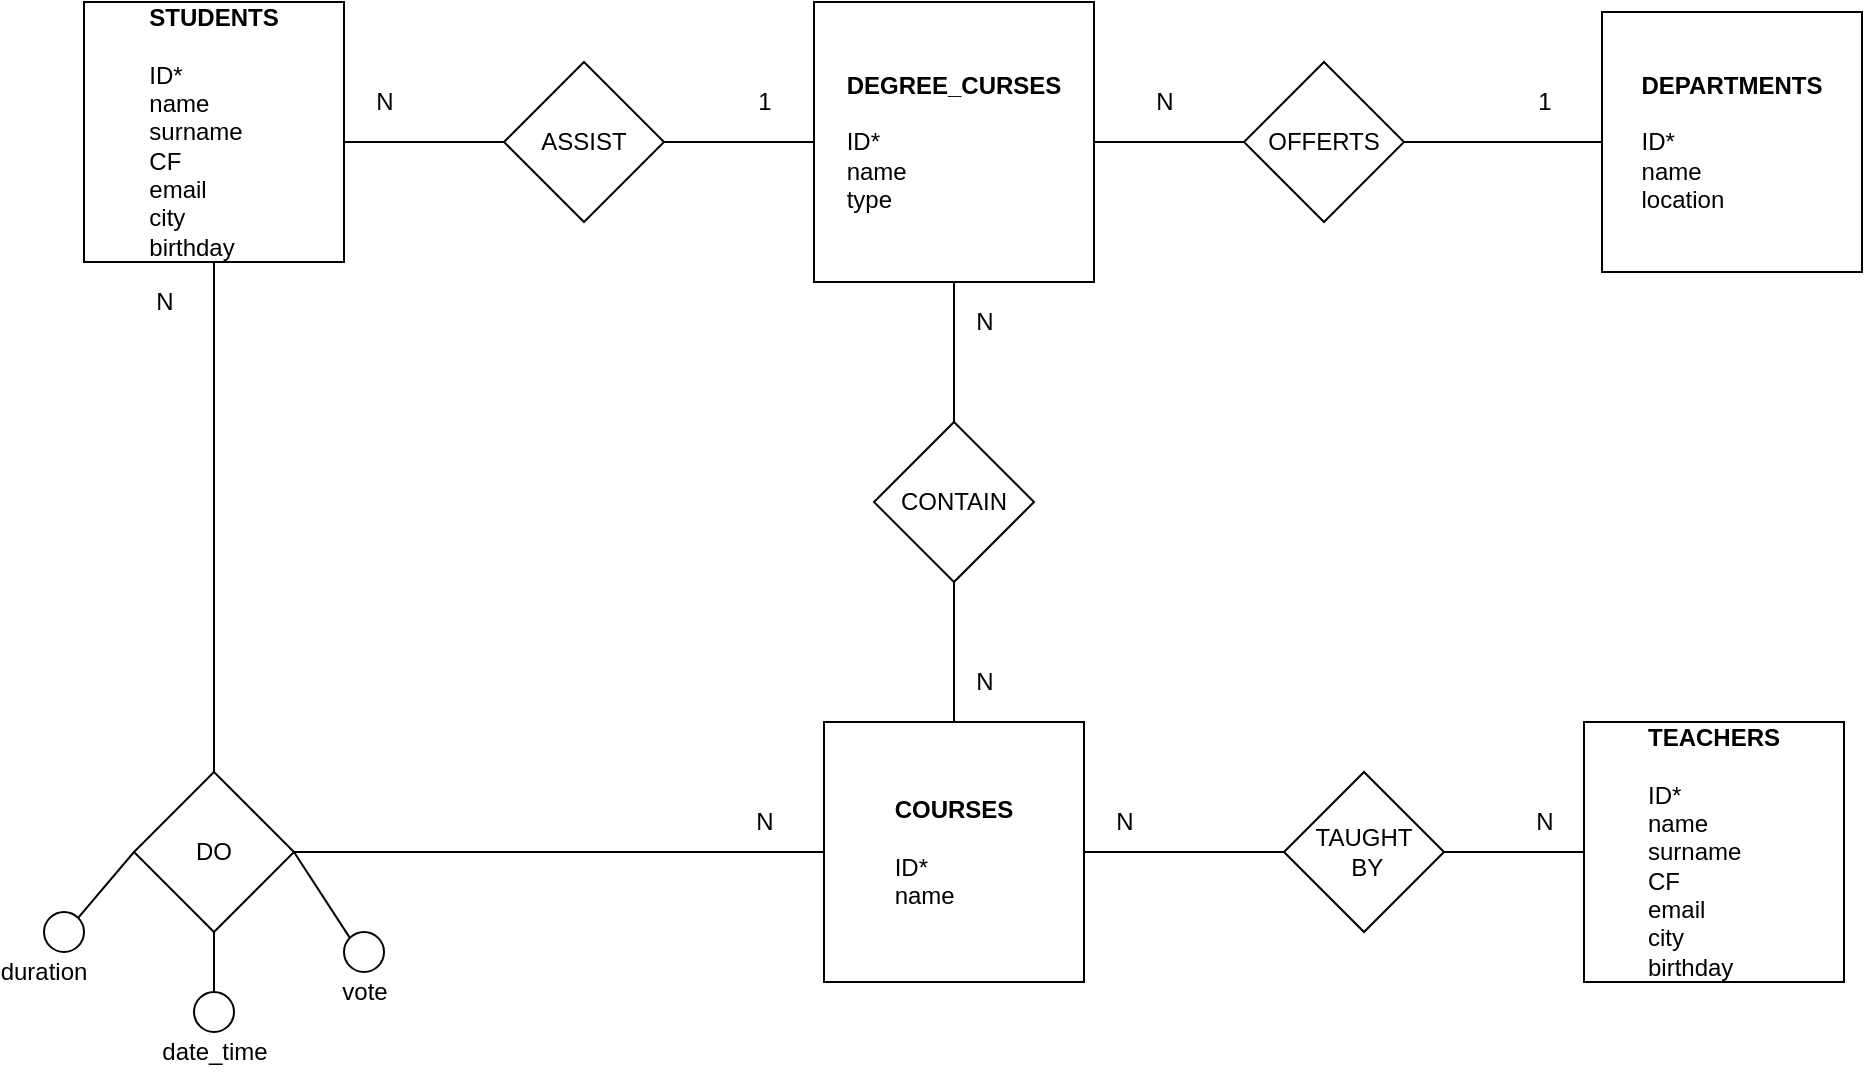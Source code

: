 <mxfile version="14.6.11" type="device"><diagram id="Xtw8KtRMtHBU2asm6yaq" name="Page-1"><mxGraphModel dx="1346" dy="673" grid="1" gridSize="10" guides="1" tooltips="1" connect="1" arrows="1" fold="1" page="0" pageScale="1" pageWidth="827" pageHeight="1169" math="0" shadow="0"><root><mxCell id="0"/><mxCell id="1" parent="0"/><mxCell id="bzFNOdga5vGbDlD89OhY-1" value="&lt;b&gt;DEGREE_CURSES&lt;/b&gt;&lt;br&gt;&lt;br&gt;&lt;div style=&quot;text-align: left&quot;&gt;ID*&lt;/div&gt;&lt;div style=&quot;text-align: left&quot;&gt;name&lt;/div&gt;&lt;div style=&quot;text-align: left&quot;&gt;type&lt;/div&gt;" style="whiteSpace=wrap;html=1;aspect=fixed;" vertex="1" parent="1"><mxGeometry x="45" y="30" width="140" height="140" as="geometry"/></mxCell><mxCell id="bzFNOdga5vGbDlD89OhY-4" value="" style="endArrow=none;html=1;entryX=0.5;entryY=1;entryDx=0;entryDy=0;" edge="1" parent="1" source="bzFNOdga5vGbDlD89OhY-7" target="bzFNOdga5vGbDlD89OhY-1"><mxGeometry width="50" height="50" relative="1" as="geometry"><mxPoint x="375" y="250" as="sourcePoint"/><mxPoint x="460" y="340" as="targetPoint"/></mxGeometry></mxCell><mxCell id="bzFNOdga5vGbDlD89OhY-7" value="CONTAIN" style="rhombus;whiteSpace=wrap;html=1;" vertex="1" parent="1"><mxGeometry x="75" y="240" width="80" height="80" as="geometry"/></mxCell><mxCell id="bzFNOdga5vGbDlD89OhY-8" value="" style="endArrow=none;html=1;entryX=0.5;entryY=1;entryDx=0;entryDy=0;exitX=0.5;exitY=0;exitDx=0;exitDy=0;" edge="1" parent="1" source="bzFNOdga5vGbDlD89OhY-10" target="bzFNOdga5vGbDlD89OhY-7"><mxGeometry width="50" height="50" relative="1" as="geometry"><mxPoint x="374" y="370" as="sourcePoint"/><mxPoint x="380" y="290" as="targetPoint"/></mxGeometry></mxCell><mxCell id="bzFNOdga5vGbDlD89OhY-10" value="&lt;b&gt;COURSES&lt;/b&gt;&lt;br&gt;&lt;br&gt;&lt;div style=&quot;text-align: left&quot;&gt;ID*&lt;/div&gt;&lt;div style=&quot;text-align: left&quot;&gt;name&lt;/div&gt;" style="whiteSpace=wrap;html=1;aspect=fixed;" vertex="1" parent="1"><mxGeometry x="50" y="390" width="130" height="130" as="geometry"/></mxCell><mxCell id="bzFNOdga5vGbDlD89OhY-14" value="&lt;b&gt;TEACHERS&lt;br&gt;&lt;/b&gt;&lt;br&gt;&lt;div style=&quot;text-align: left&quot;&gt;ID*&lt;/div&gt;&lt;div style=&quot;text-align: left&quot;&gt;&lt;div&gt;name&lt;/div&gt;&lt;div&gt;surname&lt;/div&gt;&lt;div&gt;CF&lt;/div&gt;&lt;div&gt;email&lt;/div&gt;&lt;div&gt;city&lt;/div&gt;&lt;div&gt;birthday&lt;/div&gt;&lt;/div&gt;" style="whiteSpace=wrap;html=1;aspect=fixed;" vertex="1" parent="1"><mxGeometry x="430" y="390" width="130" height="130" as="geometry"/></mxCell><mxCell id="bzFNOdga5vGbDlD89OhY-15" value="" style="endArrow=none;html=1;entryX=1;entryY=0.5;entryDx=0;entryDy=0;" edge="1" parent="1" target="bzFNOdga5vGbDlD89OhY-1"><mxGeometry width="50" height="50" relative="1" as="geometry"><mxPoint x="260" y="100" as="sourcePoint"/><mxPoint x="460" y="270" as="targetPoint"/></mxGeometry></mxCell><mxCell id="bzFNOdga5vGbDlD89OhY-17" value="&lt;b&gt;DEPARTMENTS&lt;/b&gt;&lt;br&gt;&lt;br&gt;&lt;div style=&quot;text-align: left&quot;&gt;ID*&lt;/div&gt;&lt;div style=&quot;text-align: left&quot;&gt;name&lt;/div&gt;&lt;div style=&quot;text-align: left&quot;&gt;location&lt;/div&gt;" style="whiteSpace=wrap;html=1;aspect=fixed;" vertex="1" parent="1"><mxGeometry x="439" y="35" width="130" height="130" as="geometry"/></mxCell><mxCell id="bzFNOdga5vGbDlD89OhY-18" value="OFFERTS&lt;br&gt;" style="rhombus;whiteSpace=wrap;html=1;" vertex="1" parent="1"><mxGeometry x="260" y="60" width="80" height="80" as="geometry"/></mxCell><mxCell id="bzFNOdga5vGbDlD89OhY-19" value="" style="endArrow=none;html=1;entryX=1;entryY=0.5;entryDx=0;entryDy=0;exitX=0;exitY=0.5;exitDx=0;exitDy=0;" edge="1" parent="1" source="bzFNOdga5vGbDlD89OhY-17" target="bzFNOdga5vGbDlD89OhY-18"><mxGeometry width="50" height="50" relative="1" as="geometry"><mxPoint x="410" y="360" as="sourcePoint"/><mxPoint x="460" y="310" as="targetPoint"/></mxGeometry></mxCell><mxCell id="bzFNOdga5vGbDlD89OhY-20" value="" style="endArrow=none;html=1;entryX=1;entryY=0.5;entryDx=0;entryDy=0;" edge="1" parent="1" target="bzFNOdga5vGbDlD89OhY-10"><mxGeometry width="50" height="50" relative="1" as="geometry"><mxPoint x="280" y="455" as="sourcePoint"/><mxPoint x="460" y="580" as="targetPoint"/></mxGeometry></mxCell><mxCell id="bzFNOdga5vGbDlD89OhY-21" value="&lt;div&gt;TAUGHT&lt;/div&gt;&lt;div&gt;&amp;nbsp;BY&lt;/div&gt;" style="rhombus;whiteSpace=wrap;html=1;" vertex="1" parent="1"><mxGeometry x="280" y="415" width="80" height="80" as="geometry"/></mxCell><mxCell id="bzFNOdga5vGbDlD89OhY-22" value="" style="endArrow=none;html=1;exitX=1;exitY=0.5;exitDx=0;exitDy=0;entryX=0;entryY=0.5;entryDx=0;entryDy=0;" edge="1" parent="1" source="bzFNOdga5vGbDlD89OhY-21" target="bzFNOdga5vGbDlD89OhY-14"><mxGeometry width="50" height="50" relative="1" as="geometry"><mxPoint x="360" y="460" as="sourcePoint"/><mxPoint x="410" y="410" as="targetPoint"/></mxGeometry></mxCell><mxCell id="bzFNOdga5vGbDlD89OhY-24" value="" style="endArrow=none;html=1;entryX=0;entryY=0.5;entryDx=0;entryDy=0;" edge="1" parent="1" target="bzFNOdga5vGbDlD89OhY-1"><mxGeometry width="50" height="50" relative="1" as="geometry"><mxPoint x="-40" y="100" as="sourcePoint"/><mxPoint x="130" y="160" as="targetPoint"/></mxGeometry></mxCell><mxCell id="bzFNOdga5vGbDlD89OhY-25" value="ASSIST" style="rhombus;whiteSpace=wrap;html=1;" vertex="1" parent="1"><mxGeometry x="-110" y="60" width="80" height="80" as="geometry"/></mxCell><mxCell id="bzFNOdga5vGbDlD89OhY-26" value="" style="endArrow=none;html=1;entryX=0;entryY=0.5;entryDx=0;entryDy=0;" edge="1" parent="1" target="bzFNOdga5vGbDlD89OhY-25"><mxGeometry width="50" height="50" relative="1" as="geometry"><mxPoint x="-190" y="100" as="sourcePoint"/><mxPoint x="130" y="160" as="targetPoint"/></mxGeometry></mxCell><mxCell id="bzFNOdga5vGbDlD89OhY-27" value="&lt;b&gt;STUDENTS&lt;br&gt;&lt;/b&gt;&lt;br&gt;&lt;div style=&quot;text-align: left&quot;&gt;ID*&lt;/div&gt;&lt;div style=&quot;text-align: left&quot;&gt;name&lt;/div&gt;&lt;div style=&quot;text-align: left&quot;&gt;surname&lt;/div&gt;&lt;div style=&quot;text-align: left&quot;&gt;CF&lt;/div&gt;&lt;div style=&quot;text-align: left&quot;&gt;email&lt;/div&gt;&lt;div style=&quot;text-align: left&quot;&gt;city&lt;/div&gt;&lt;div style=&quot;text-align: left&quot;&gt;birthday&lt;/div&gt;" style="whiteSpace=wrap;html=1;aspect=fixed;" vertex="1" parent="1"><mxGeometry x="-320" y="30" width="130" height="130" as="geometry"/></mxCell><mxCell id="bzFNOdga5vGbDlD89OhY-29" value="" style="endArrow=none;html=1;entryX=0.5;entryY=1;entryDx=0;entryDy=0;exitX=0.5;exitY=0;exitDx=0;exitDy=0;" edge="1" parent="1" source="bzFNOdga5vGbDlD89OhY-56" target="bzFNOdga5vGbDlD89OhY-27"><mxGeometry width="50" height="50" relative="1" as="geometry"><mxPoint x="-255" y="240" as="sourcePoint"/><mxPoint x="-60" y="340" as="targetPoint"/></mxGeometry></mxCell><mxCell id="bzFNOdga5vGbDlD89OhY-48" value="1" style="text;html=1;align=center;verticalAlign=middle;resizable=0;points=[];autosize=1;strokeColor=none;" vertex="1" parent="1"><mxGeometry x="400" y="70" width="20" height="20" as="geometry"/></mxCell><mxCell id="bzFNOdga5vGbDlD89OhY-49" value="N" style="text;html=1;align=center;verticalAlign=middle;resizable=0;points=[];autosize=1;strokeColor=none;" vertex="1" parent="1"><mxGeometry x="210" y="70" width="20" height="20" as="geometry"/></mxCell><mxCell id="bzFNOdga5vGbDlD89OhY-50" value="N" style="text;html=1;align=center;verticalAlign=middle;resizable=0;points=[];autosize=1;strokeColor=none;" vertex="1" parent="1"><mxGeometry x="120" y="360" width="20" height="20" as="geometry"/></mxCell><mxCell id="bzFNOdga5vGbDlD89OhY-51" value="N" style="text;html=1;align=center;verticalAlign=middle;resizable=0;points=[];autosize=1;strokeColor=none;" vertex="1" parent="1"><mxGeometry x="120" y="180" width="20" height="20" as="geometry"/></mxCell><mxCell id="bzFNOdga5vGbDlD89OhY-52" value="N" style="text;html=1;align=center;verticalAlign=middle;resizable=0;points=[];autosize=1;strokeColor=none;" vertex="1" parent="1"><mxGeometry x="400" y="430" width="20" height="20" as="geometry"/></mxCell><mxCell id="bzFNOdga5vGbDlD89OhY-53" value="N" style="text;html=1;align=center;verticalAlign=middle;resizable=0;points=[];autosize=1;strokeColor=none;" vertex="1" parent="1"><mxGeometry x="190" y="430" width="20" height="20" as="geometry"/></mxCell><mxCell id="bzFNOdga5vGbDlD89OhY-54" value="N" style="text;html=1;align=center;verticalAlign=middle;resizable=0;points=[];autosize=1;strokeColor=none;" vertex="1" parent="1"><mxGeometry x="-180" y="70" width="20" height="20" as="geometry"/></mxCell><mxCell id="bzFNOdga5vGbDlD89OhY-55" value="1" style="text;html=1;align=center;verticalAlign=middle;resizable=0;points=[];autosize=1;strokeColor=none;" vertex="1" parent="1"><mxGeometry x="10" y="70" width="20" height="20" as="geometry"/></mxCell><mxCell id="bzFNOdga5vGbDlD89OhY-56" value="DO" style="rhombus;whiteSpace=wrap;html=1;" vertex="1" parent="1"><mxGeometry x="-295" y="415" width="80" height="80" as="geometry"/></mxCell><mxCell id="bzFNOdga5vGbDlD89OhY-57" value="" style="ellipse;whiteSpace=wrap;html=1;aspect=fixed;" vertex="1" parent="1"><mxGeometry x="-190" y="495" width="20" height="20" as="geometry"/></mxCell><mxCell id="bzFNOdga5vGbDlD89OhY-58" value="" style="ellipse;whiteSpace=wrap;html=1;aspect=fixed;" vertex="1" parent="1"><mxGeometry x="-340" y="485" width="20" height="20" as="geometry"/></mxCell><mxCell id="bzFNOdga5vGbDlD89OhY-59" value="" style="ellipse;whiteSpace=wrap;html=1;aspect=fixed;" vertex="1" parent="1"><mxGeometry x="-265" y="525" width="20" height="20" as="geometry"/></mxCell><mxCell id="bzFNOdga5vGbDlD89OhY-60" value="" style="endArrow=none;html=1;entryX=0.5;entryY=0;entryDx=0;entryDy=0;exitX=0.5;exitY=1;exitDx=0;exitDy=0;" edge="1" parent="1" source="bzFNOdga5vGbDlD89OhY-56" target="bzFNOdga5vGbDlD89OhY-59"><mxGeometry width="50" height="50" relative="1" as="geometry"><mxPoint x="-260" y="615" as="sourcePoint"/><mxPoint x="-210" y="565" as="targetPoint"/></mxGeometry></mxCell><mxCell id="bzFNOdga5vGbDlD89OhY-61" value="" style="endArrow=none;html=1;entryX=1;entryY=0.5;entryDx=0;entryDy=0;exitX=0;exitY=0;exitDx=0;exitDy=0;" edge="1" parent="1" source="bzFNOdga5vGbDlD89OhY-57" target="bzFNOdga5vGbDlD89OhY-56"><mxGeometry width="50" height="50" relative="1" as="geometry"><mxPoint x="110" y="555" as="sourcePoint"/><mxPoint x="160" y="505" as="targetPoint"/></mxGeometry></mxCell><mxCell id="bzFNOdga5vGbDlD89OhY-62" value="" style="endArrow=none;html=1;entryX=0;entryY=0.5;entryDx=0;entryDy=0;exitX=1;exitY=0;exitDx=0;exitDy=0;" edge="1" parent="1" source="bzFNOdga5vGbDlD89OhY-58" target="bzFNOdga5vGbDlD89OhY-56"><mxGeometry width="50" height="50" relative="1" as="geometry"><mxPoint x="110" y="555" as="sourcePoint"/><mxPoint x="160" y="505" as="targetPoint"/></mxGeometry></mxCell><mxCell id="bzFNOdga5vGbDlD89OhY-63" value="vote" style="text;html=1;align=center;verticalAlign=middle;resizable=0;points=[];autosize=1;strokeColor=none;" vertex="1" parent="1"><mxGeometry x="-200" y="515" width="40" height="20" as="geometry"/></mxCell><mxCell id="bzFNOdga5vGbDlD89OhY-64" value="date_time" style="text;html=1;align=center;verticalAlign=middle;resizable=0;points=[];autosize=1;strokeColor=none;" vertex="1" parent="1"><mxGeometry x="-290" y="545" width="70" height="20" as="geometry"/></mxCell><mxCell id="bzFNOdga5vGbDlD89OhY-65" value="duration" style="text;html=1;strokeColor=none;fillColor=none;align=center;verticalAlign=middle;whiteSpace=wrap;rounded=0;" vertex="1" parent="1"><mxGeometry x="-360" y="505" width="40" height="20" as="geometry"/></mxCell><mxCell id="bzFNOdga5vGbDlD89OhY-67" value="" style="endArrow=none;html=1;entryX=0;entryY=0.5;entryDx=0;entryDy=0;exitX=1;exitY=0.5;exitDx=0;exitDy=0;" edge="1" parent="1" source="bzFNOdga5vGbDlD89OhY-56" target="bzFNOdga5vGbDlD89OhY-10"><mxGeometry width="50" height="50" relative="1" as="geometry"><mxPoint x="-190" y="455" as="sourcePoint"/><mxPoint y="390" as="targetPoint"/></mxGeometry></mxCell><mxCell id="bzFNOdga5vGbDlD89OhY-69" value="N" style="text;html=1;align=center;verticalAlign=middle;resizable=0;points=[];autosize=1;strokeColor=none;" vertex="1" parent="1"><mxGeometry x="10" y="430" width="20" height="20" as="geometry"/></mxCell><mxCell id="bzFNOdga5vGbDlD89OhY-70" value="N" style="text;html=1;align=center;verticalAlign=middle;resizable=0;points=[];autosize=1;strokeColor=none;" vertex="1" parent="1"><mxGeometry x="-290" y="170" width="20" height="20" as="geometry"/></mxCell></root></mxGraphModel></diagram></mxfile>